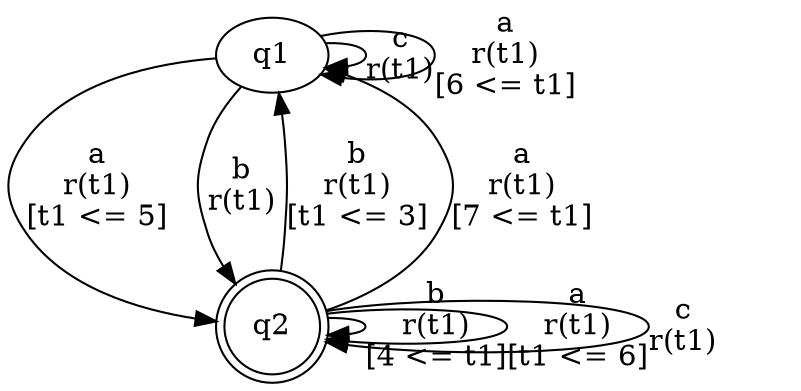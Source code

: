 digraph L {
	qq1[label=q1]
	qq2[label=q2 shape=doublecircle]
	qq1 -> qq2[label="a\nr(t1)\n[t1 <= 5]"]
	qq2 -> qq2[label="b\nr(t1)\n[4 <= t1]"]
	qq2 -> qq1[label="b\nr(t1)\n[t1 <= 3]"]
	qq2 -> qq2[label="a\nr(t1)\n[t1 <= 6]"]
	qq2 -> qq1[label="a\nr(t1)\n[7 <= t1]"]
	qq2 -> qq2[label="c\nr(t1)\n"]
	qq1 -> qq1[label="c\nr(t1)\n"]
	qq1 -> qq1[label="a\nr(t1)\n[6 <= t1]"]
	qq1 -> qq2[label="b\nr(t1)\n"]
}
